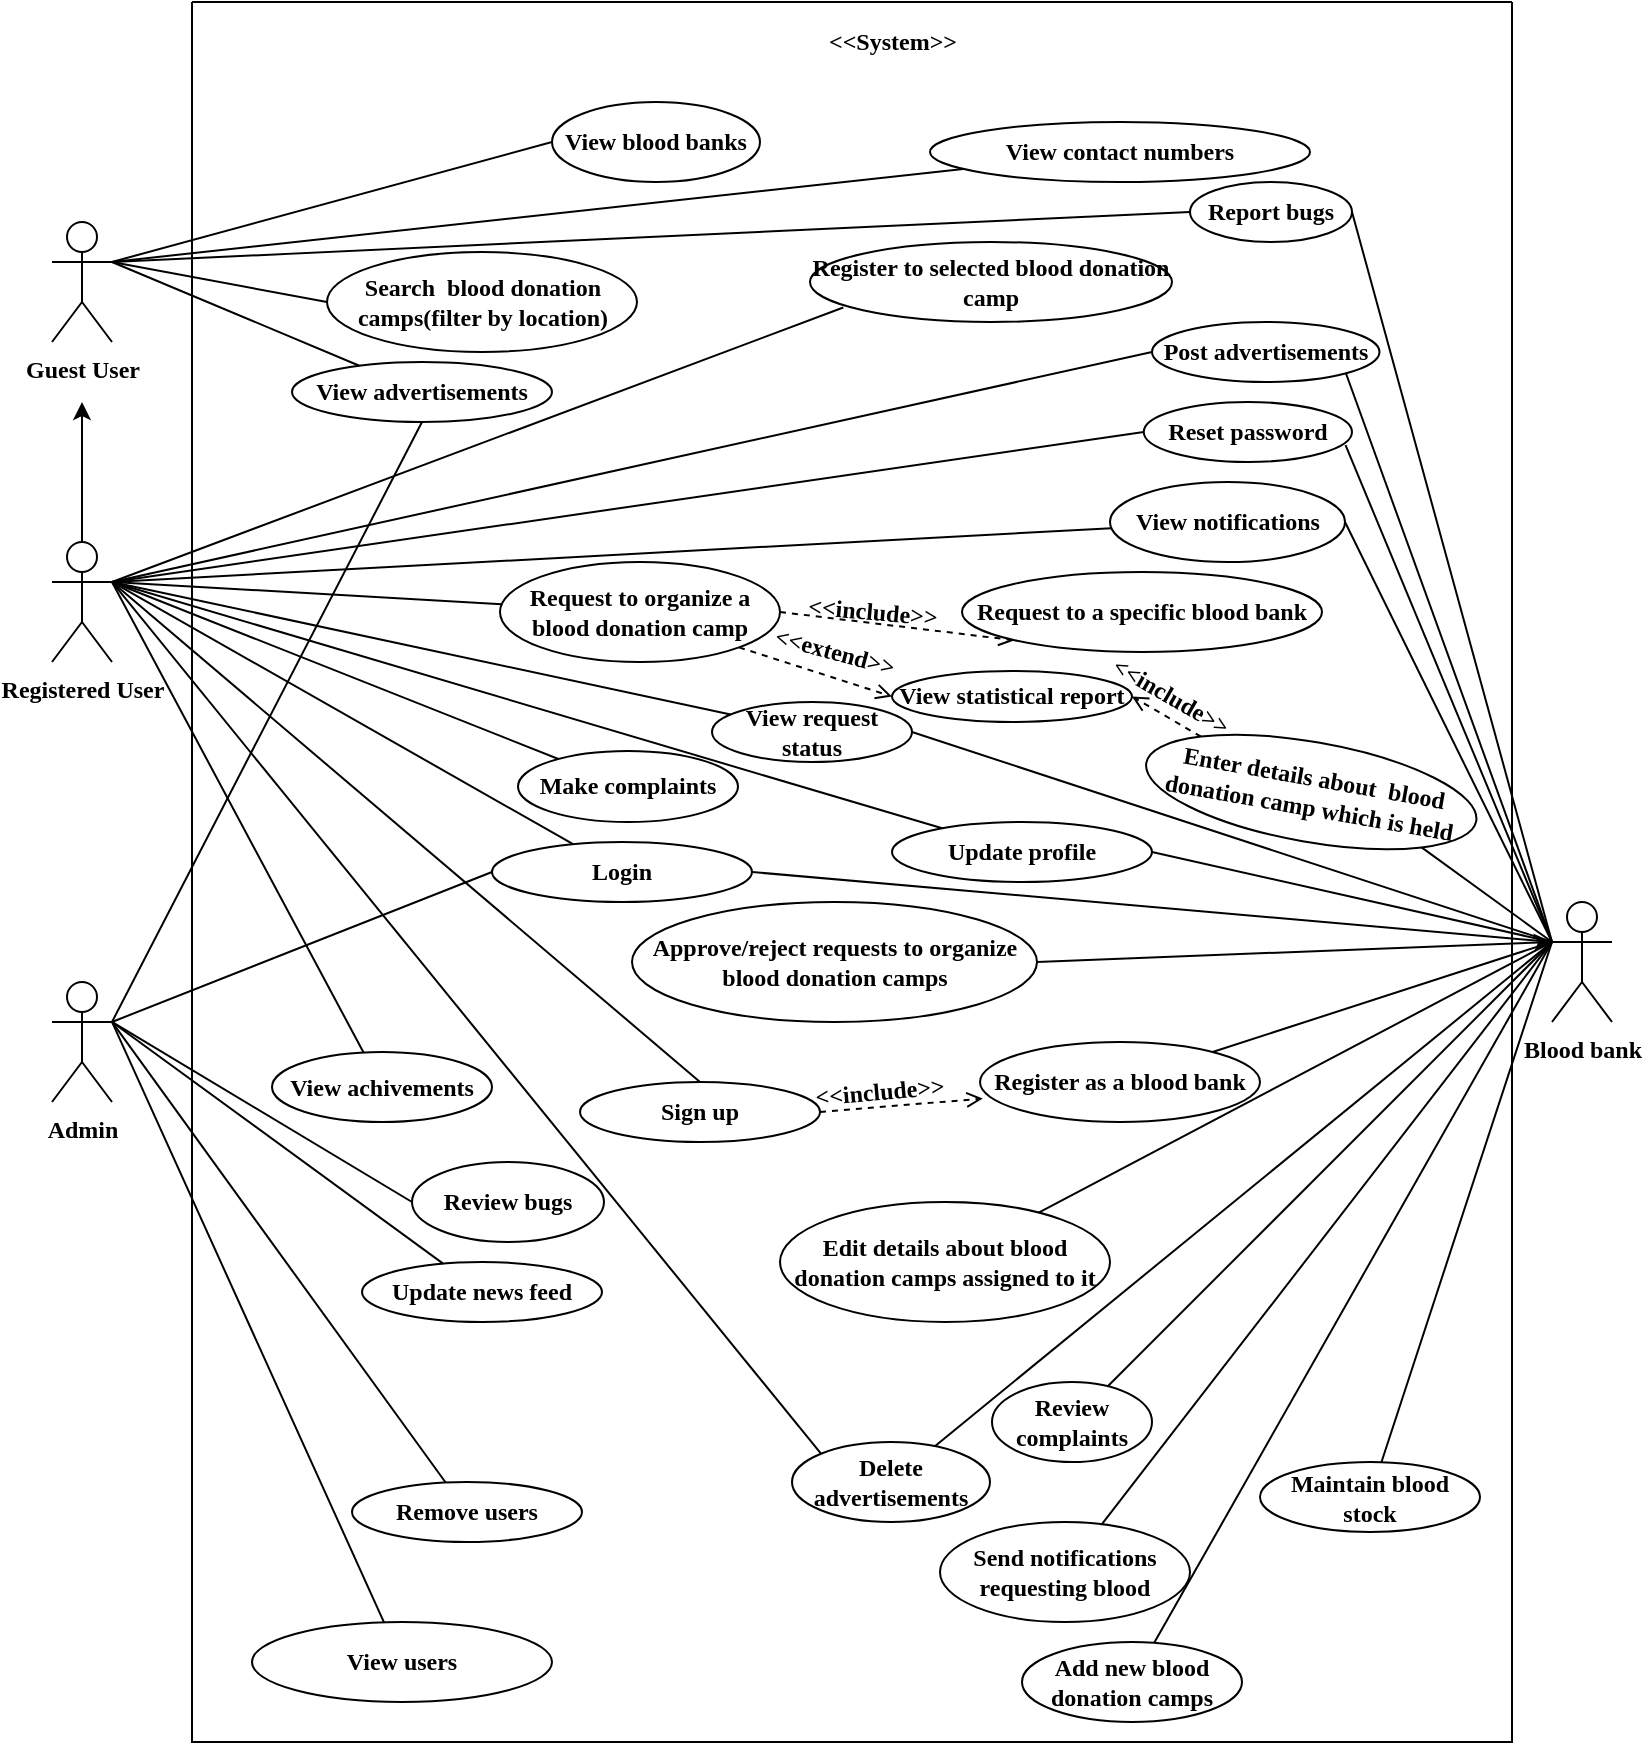 <mxfile version="20.2.3" type="device"><diagram id="ZXV2wwElwLHUhJzTE1sn" name="Page-1"><mxGraphModel dx="1351" dy="873" grid="1" gridSize="10" guides="1" tooltips="1" connect="1" arrows="1" fold="1" page="1" pageScale="1" pageWidth="827" pageHeight="1169" math="0" shadow="0"><root><mxCell id="0"/><mxCell id="1" parent="0"/><mxCell id="oLGdxJ7gPRpeYlIBo3qu-3" value="" style="swimlane;startSize=0;fontFamily=Garamond;fontStyle=1" parent="1" vertex="1"><mxGeometry x="100" y="150" width="660" height="870" as="geometry"><mxRectangle x="100" y="150" width="50" height="40" as="alternateBounds"/></mxGeometry></mxCell><mxCell id="oLGdxJ7gPRpeYlIBo3qu-8" value="Search&amp;nbsp; blood donation camps(filter by location)" style="ellipse;whiteSpace=wrap;html=1;fontFamily=Garamond;fontStyle=1" parent="oLGdxJ7gPRpeYlIBo3qu-3" vertex="1"><mxGeometry x="67.5" y="125" width="155" height="50" as="geometry"/></mxCell><mxCell id="oLGdxJ7gPRpeYlIBo3qu-9" value="Register to selected blood donation camp" style="ellipse;whiteSpace=wrap;html=1;fontFamily=Garamond;fontStyle=1" parent="oLGdxJ7gPRpeYlIBo3qu-3" vertex="1"><mxGeometry x="309" y="120" width="181" height="40" as="geometry"/></mxCell><mxCell id="oLGdxJ7gPRpeYlIBo3qu-15" value="View request status" style="ellipse;whiteSpace=wrap;html=1;fontFamily=Garamond;fontStyle=1" parent="oLGdxJ7gPRpeYlIBo3qu-3" vertex="1"><mxGeometry x="260" y="350" width="100" height="30" as="geometry"/></mxCell><mxCell id="oLGdxJ7gPRpeYlIBo3qu-20" style="edgeStyle=none;rounded=0;orthogonalLoop=1;jettySize=auto;html=1;exitX=1;exitY=0.5;exitDx=0;exitDy=0;entryX=0;entryY=1;entryDx=0;entryDy=0;endArrow=open;endFill=0;dashed=1;fontFamily=Garamond;fontStyle=1" parent="oLGdxJ7gPRpeYlIBo3qu-3" source="oLGdxJ7gPRpeYlIBo3qu-17" target="oLGdxJ7gPRpeYlIBo3qu-19" edge="1"><mxGeometry relative="1" as="geometry"/></mxCell><mxCell id="Yro09UDVtqFfoqV40f-q-17" style="edgeStyle=none;rounded=0;orthogonalLoop=1;jettySize=auto;html=1;exitX=1;exitY=1;exitDx=0;exitDy=0;entryX=0;entryY=0.5;entryDx=0;entryDy=0;dashed=1;endArrow=open;endFill=0;fontFamily=Garamond;fontStyle=1" parent="oLGdxJ7gPRpeYlIBo3qu-3" source="oLGdxJ7gPRpeYlIBo3qu-17" target="oLGdxJ7gPRpeYlIBo3qu-73" edge="1"><mxGeometry relative="1" as="geometry"/></mxCell><mxCell id="oLGdxJ7gPRpeYlIBo3qu-17" value="Request to organize a blood donation camp" style="ellipse;whiteSpace=wrap;html=1;fontFamily=Garamond;fontStyle=1" parent="oLGdxJ7gPRpeYlIBo3qu-3" vertex="1"><mxGeometry x="154" y="280" width="140" height="50" as="geometry"/></mxCell><mxCell id="oLGdxJ7gPRpeYlIBo3qu-19" value="Request to a specific blood bank" style="ellipse;whiteSpace=wrap;html=1;fontFamily=Garamond;fontStyle=1" parent="oLGdxJ7gPRpeYlIBo3qu-3" vertex="1"><mxGeometry x="385" y="285" width="180" height="40" as="geometry"/></mxCell><mxCell id="oLGdxJ7gPRpeYlIBo3qu-22" value="&amp;lt;&amp;lt;include&amp;gt;&amp;gt;" style="text;html=1;align=center;verticalAlign=middle;resizable=0;points=[];autosize=1;strokeColor=none;fillColor=none;rotation=5;fontFamily=Garamond;fontStyle=1" parent="oLGdxJ7gPRpeYlIBo3qu-3" vertex="1"><mxGeometry x="295" y="295" width="90" height="20" as="geometry"/></mxCell><mxCell id="oLGdxJ7gPRpeYlIBo3qu-23" value="Make complaints" style="ellipse;whiteSpace=wrap;html=1;fontFamily=Garamond;fontStyle=1" parent="oLGdxJ7gPRpeYlIBo3qu-3" vertex="1"><mxGeometry x="163" y="374.5" width="110" height="35.5" as="geometry"/></mxCell><mxCell id="oLGdxJ7gPRpeYlIBo3qu-25" value="Login" style="ellipse;whiteSpace=wrap;html=1;fontFamily=Garamond;fontStyle=1" parent="oLGdxJ7gPRpeYlIBo3qu-3" vertex="1"><mxGeometry x="150" y="420" width="130" height="30" as="geometry"/></mxCell><mxCell id="oLGdxJ7gPRpeYlIBo3qu-26" value="Update profile" style="ellipse;whiteSpace=wrap;html=1;fontFamily=Garamond;fontStyle=1" parent="oLGdxJ7gPRpeYlIBo3qu-3" vertex="1"><mxGeometry x="350" y="410" width="130" height="30" as="geometry"/></mxCell><mxCell id="oLGdxJ7gPRpeYlIBo3qu-34" value="View contact numbers" style="ellipse;whiteSpace=wrap;html=1;fontFamily=Garamond;fontStyle=1" parent="oLGdxJ7gPRpeYlIBo3qu-3" vertex="1"><mxGeometry x="369" y="60" width="190" height="30" as="geometry"/></mxCell><mxCell id="oLGdxJ7gPRpeYlIBo3qu-71" style="edgeStyle=none;rounded=0;orthogonalLoop=1;jettySize=auto;html=1;exitX=1;exitY=0.5;exitDx=0;exitDy=0;entryX=0.01;entryY=0.707;entryDx=0;entryDy=0;entryPerimeter=0;endArrow=open;endFill=0;dashed=1;fontFamily=Garamond;fontStyle=1" parent="oLGdxJ7gPRpeYlIBo3qu-3" source="oLGdxJ7gPRpeYlIBo3qu-36" target="oLGdxJ7gPRpeYlIBo3qu-38" edge="1"><mxGeometry relative="1" as="geometry"/></mxCell><mxCell id="oLGdxJ7gPRpeYlIBo3qu-36" value="Sign up" style="ellipse;whiteSpace=wrap;html=1;fontFamily=Garamond;fontStyle=1" parent="oLGdxJ7gPRpeYlIBo3qu-3" vertex="1"><mxGeometry x="194" y="540" width="120" height="30" as="geometry"/></mxCell><mxCell id="oLGdxJ7gPRpeYlIBo3qu-38" value="Register as a blood bank" style="ellipse;whiteSpace=wrap;html=1;fontFamily=Garamond;fontStyle=1" parent="oLGdxJ7gPRpeYlIBo3qu-3" vertex="1"><mxGeometry x="394" y="520" width="140" height="40" as="geometry"/></mxCell><mxCell id="oLGdxJ7gPRpeYlIBo3qu-41" value="&amp;lt;&amp;lt;include&amp;gt;&amp;gt;" style="text;html=1;strokeColor=none;fillColor=none;align=center;verticalAlign=middle;whiteSpace=wrap;rounded=0;rotation=-5;fontFamily=Garamond;fontStyle=1" parent="oLGdxJ7gPRpeYlIBo3qu-3" vertex="1"><mxGeometry x="314" y="530" width="60" height="30" as="geometry"/></mxCell><mxCell id="oLGdxJ7gPRpeYlIBo3qu-51" value="Update news feed" style="ellipse;whiteSpace=wrap;html=1;fontFamily=Garamond;fontStyle=1" parent="oLGdxJ7gPRpeYlIBo3qu-3" vertex="1"><mxGeometry x="85" y="630" width="120" height="30" as="geometry"/></mxCell><mxCell id="oLGdxJ7gPRpeYlIBo3qu-53" value="Remove users" style="ellipse;whiteSpace=wrap;html=1;fontFamily=Garamond;fontStyle=1" parent="oLGdxJ7gPRpeYlIBo3qu-3" vertex="1"><mxGeometry x="80" y="740" width="115" height="30" as="geometry"/></mxCell><mxCell id="oLGdxJ7gPRpeYlIBo3qu-55" value="Add new blood donation camps" style="ellipse;whiteSpace=wrap;html=1;fontFamily=Garamond;fontStyle=1" parent="oLGdxJ7gPRpeYlIBo3qu-3" vertex="1"><mxGeometry x="415" y="820" width="110" height="40" as="geometry"/></mxCell><mxCell id="oLGdxJ7gPRpeYlIBo3qu-57" value="Approve/reject requests to organize blood donation camps" style="ellipse;whiteSpace=wrap;html=1;fontFamily=Garamond;fontStyle=1" parent="oLGdxJ7gPRpeYlIBo3qu-3" vertex="1"><mxGeometry x="220" y="450" width="202.5" height="60" as="geometry"/></mxCell><mxCell id="oLGdxJ7gPRpeYlIBo3qu-59" value="Post advertisements" style="ellipse;whiteSpace=wrap;html=1;fontFamily=Garamond;fontStyle=1" parent="oLGdxJ7gPRpeYlIBo3qu-3" vertex="1"><mxGeometry x="480" y="160" width="113.75" height="30" as="geometry"/></mxCell><mxCell id="oLGdxJ7gPRpeYlIBo3qu-61" value="Delete advertisements" style="ellipse;whiteSpace=wrap;html=1;fontFamily=Garamond;fontStyle=1" parent="oLGdxJ7gPRpeYlIBo3qu-3" vertex="1"><mxGeometry x="300" y="720" width="99" height="40" as="geometry"/></mxCell><mxCell id="oLGdxJ7gPRpeYlIBo3qu-63" value="Send notifications requesting blood" style="ellipse;whiteSpace=wrap;html=1;fontFamily=Garamond;fontStyle=1" parent="oLGdxJ7gPRpeYlIBo3qu-3" vertex="1"><mxGeometry x="374" y="760" width="125" height="50" as="geometry"/></mxCell><mxCell id="oLGdxJ7gPRpeYlIBo3qu-65" value="View notifications" style="ellipse;whiteSpace=wrap;html=1;fontFamily=Garamond;fontStyle=1" parent="oLGdxJ7gPRpeYlIBo3qu-3" vertex="1"><mxGeometry x="459" y="240" width="117.5" height="40" as="geometry"/></mxCell><mxCell id="oLGdxJ7gPRpeYlIBo3qu-68" value="Reset password" style="ellipse;whiteSpace=wrap;html=1;fontFamily=Garamond;fontStyle=1" parent="oLGdxJ7gPRpeYlIBo3qu-3" vertex="1"><mxGeometry x="475.88" y="200" width="104.12" height="30" as="geometry"/></mxCell><mxCell id="oLGdxJ7gPRpeYlIBo3qu-73" value="View statistical report" style="ellipse;whiteSpace=wrap;html=1;fontFamily=Garamond;fontStyle=1" parent="oLGdxJ7gPRpeYlIBo3qu-3" vertex="1"><mxGeometry x="350" y="334.5" width="120" height="25.5" as="geometry"/></mxCell><mxCell id="oLGdxJ7gPRpeYlIBo3qu-75" value="View users" style="ellipse;whiteSpace=wrap;html=1;fontFamily=Garamond;fontStyle=1" parent="oLGdxJ7gPRpeYlIBo3qu-3" vertex="1"><mxGeometry x="30" y="810" width="150" height="40" as="geometry"/></mxCell><mxCell id="oLGdxJ7gPRpeYlIBo3qu-77" value="View blood banks" style="ellipse;whiteSpace=wrap;html=1;fontFamily=Garamond;fontStyle=1" parent="oLGdxJ7gPRpeYlIBo3qu-3" vertex="1"><mxGeometry x="180" y="50" width="104" height="40" as="geometry"/></mxCell><mxCell id="oLGdxJ7gPRpeYlIBo3qu-79" value="View advertisements" style="ellipse;whiteSpace=wrap;html=1;fontFamily=Garamond;fontStyle=1" parent="oLGdxJ7gPRpeYlIBo3qu-3" vertex="1"><mxGeometry x="50" y="180" width="130" height="30" as="geometry"/></mxCell><mxCell id="oLGdxJ7gPRpeYlIBo3qu-86" style="edgeStyle=none;rounded=0;orthogonalLoop=1;jettySize=auto;html=1;exitX=0.5;exitY=1;exitDx=0;exitDy=0;endArrow=none;endFill=0;fontFamily=Garamond;fontStyle=1" parent="oLGdxJ7gPRpeYlIBo3qu-3" source="oLGdxJ7gPRpeYlIBo3qu-59" target="oLGdxJ7gPRpeYlIBo3qu-59" edge="1"><mxGeometry relative="1" as="geometry"/></mxCell><mxCell id="Yro09UDVtqFfoqV40f-q-3" value="Edit details about blood donation camps assigned to it" style="ellipse;whiteSpace=wrap;html=1;fontFamily=Garamond;fontStyle=1" parent="oLGdxJ7gPRpeYlIBo3qu-3" vertex="1"><mxGeometry x="294" y="600" width="165" height="60" as="geometry"/></mxCell><mxCell id="Yro09UDVtqFfoqV40f-q-13" style="edgeStyle=none;rounded=0;orthogonalLoop=1;jettySize=auto;html=1;entryX=1;entryY=0.5;entryDx=0;entryDy=0;endArrow=open;endFill=0;dashed=1;exitX=0;exitY=0;exitDx=0;exitDy=0;fontFamily=Garamond;fontStyle=1" parent="oLGdxJ7gPRpeYlIBo3qu-3" source="Yro09UDVtqFfoqV40f-q-7" target="oLGdxJ7gPRpeYlIBo3qu-73" edge="1"><mxGeometry relative="1" as="geometry"><mxPoint x="515" y="354.5" as="sourcePoint"/></mxGeometry></mxCell><mxCell id="Yro09UDVtqFfoqV40f-q-7" value="Enter details about&amp;nbsp; blood donation camp which is held" style="ellipse;whiteSpace=wrap;html=1;fontFamily=Garamond;fontStyle=1;rotation=10;" parent="oLGdxJ7gPRpeYlIBo3qu-3" vertex="1"><mxGeometry x="475.88" y="370" width="167.5" height="50" as="geometry"/></mxCell><mxCell id="Yro09UDVtqFfoqV40f-q-9" value="&amp;lt;&amp;lt;include&amp;gt;&amp;gt;" style="text;html=1;align=center;verticalAlign=middle;resizable=0;points=[];autosize=1;strokeColor=none;fillColor=none;rotation=30;fontFamily=Garamond;fontStyle=1" parent="oLGdxJ7gPRpeYlIBo3qu-3" vertex="1"><mxGeometry x="444" y="337.25" width="90" height="20" as="geometry"/></mxCell><mxCell id="Yro09UDVtqFfoqV40f-q-19" value="&amp;lt;&amp;lt;extend&amp;gt;&amp;gt;" style="text;html=1;align=center;verticalAlign=middle;resizable=0;points=[];autosize=1;strokeColor=none;fillColor=none;rotation=15;fontFamily=Garamond;fontStyle=1" parent="oLGdxJ7gPRpeYlIBo3qu-3" vertex="1"><mxGeometry x="281.25" y="315" width="80" height="20" as="geometry"/></mxCell><mxCell id="NiWCCNziWnPYKZek0yWk-1" value="&lt;font face=&quot;Garamond&quot;&gt;&lt;b&gt;Review complaints&lt;/b&gt;&lt;/font&gt;" style="ellipse;whiteSpace=wrap;html=1;" parent="oLGdxJ7gPRpeYlIBo3qu-3" vertex="1"><mxGeometry x="400" y="690" width="80" height="40" as="geometry"/></mxCell><mxCell id="NiWCCNziWnPYKZek0yWk-5" value="&lt;b&gt;Report bugs&lt;/b&gt;" style="ellipse;whiteSpace=wrap;html=1;fontFamily=Garamond;" parent="oLGdxJ7gPRpeYlIBo3qu-3" vertex="1"><mxGeometry x="499" y="90" width="81" height="30" as="geometry"/></mxCell><mxCell id="NiWCCNziWnPYKZek0yWk-8" value="&lt;b&gt;Review bugs&lt;/b&gt;" style="ellipse;whiteSpace=wrap;html=1;fontFamily=Garamond;" parent="oLGdxJ7gPRpeYlIBo3qu-3" vertex="1"><mxGeometry x="110" y="580" width="96" height="40" as="geometry"/></mxCell><mxCell id="NiWCCNziWnPYKZek0yWk-10" value="&lt;b&gt;Maintain blood stock&lt;/b&gt;" style="ellipse;whiteSpace=wrap;html=1;fontFamily=Garamond;" parent="oLGdxJ7gPRpeYlIBo3qu-3" vertex="1"><mxGeometry x="534" y="730" width="110" height="35" as="geometry"/></mxCell><mxCell id="NiWCCNziWnPYKZek0yWk-12" value="&lt;b&gt;View achivements&lt;/b&gt;" style="ellipse;whiteSpace=wrap;html=1;fontFamily=Garamond;" parent="oLGdxJ7gPRpeYlIBo3qu-3" vertex="1"><mxGeometry x="40" y="525" width="110" height="35" as="geometry"/></mxCell><mxCell id="oLGdxJ7gPRpeYlIBo3qu-12" style="edgeStyle=none;rounded=0;orthogonalLoop=1;jettySize=auto;html=1;exitX=1;exitY=0.333;exitDx=0;exitDy=0;exitPerimeter=0;endArrow=none;endFill=0;entryX=0.092;entryY=0.818;entryDx=0;entryDy=0;entryPerimeter=0;fontFamily=Garamond;fontStyle=1" parent="1" source="oLGdxJ7gPRpeYlIBo3qu-4" target="oLGdxJ7gPRpeYlIBo3qu-9" edge="1"><mxGeometry relative="1" as="geometry"><mxPoint x="440" y="320" as="targetPoint"/></mxGeometry></mxCell><mxCell id="oLGdxJ7gPRpeYlIBo3qu-44" style="edgeStyle=none;rounded=0;orthogonalLoop=1;jettySize=auto;html=1;exitX=1;exitY=0.333;exitDx=0;exitDy=0;exitPerimeter=0;entryX=0.5;entryY=0;entryDx=0;entryDy=0;endArrow=none;endFill=0;fontFamily=Garamond;fontStyle=1" parent="1" source="oLGdxJ7gPRpeYlIBo3qu-4" target="oLGdxJ7gPRpeYlIBo3qu-36" edge="1"><mxGeometry relative="1" as="geometry"/></mxCell><mxCell id="8dMoeBqm9UpOfFHpVU2N-1" style="edgeStyle=orthogonalEdgeStyle;rounded=0;orthogonalLoop=1;jettySize=auto;html=1;fontFamily=Garamond;fontStyle=1" parent="1" source="oLGdxJ7gPRpeYlIBo3qu-4" edge="1"><mxGeometry relative="1" as="geometry"><mxPoint x="45" y="350" as="targetPoint"/></mxGeometry></mxCell><mxCell id="oLGdxJ7gPRpeYlIBo3qu-4" value="&lt;span&gt;Registered User&lt;/span&gt;" style="shape=umlActor;verticalLabelPosition=bottom;verticalAlign=top;html=1;outlineConnect=0;fontFamily=Garamond;fontStyle=1" parent="1" vertex="1"><mxGeometry x="30" y="420" width="30" height="60" as="geometry"/></mxCell><mxCell id="oLGdxJ7gPRpeYlIBo3qu-5" value="&lt;span&gt;Guest User&lt;/span&gt;" style="shape=umlActor;verticalLabelPosition=bottom;verticalAlign=top;html=1;outlineConnect=0;fontFamily=Garamond;fontStyle=1" parent="1" vertex="1"><mxGeometry x="30" y="260" width="30" height="60" as="geometry"/></mxCell><mxCell id="oLGdxJ7gPRpeYlIBo3qu-11" style="edgeStyle=none;rounded=0;orthogonalLoop=1;jettySize=auto;html=1;exitX=0;exitY=0.5;exitDx=0;exitDy=0;entryX=1;entryY=0.333;entryDx=0;entryDy=0;entryPerimeter=0;endArrow=none;endFill=0;fontFamily=Garamond;fontStyle=1" parent="1" source="oLGdxJ7gPRpeYlIBo3qu-8" target="oLGdxJ7gPRpeYlIBo3qu-5" edge="1"><mxGeometry relative="1" as="geometry"/></mxCell><mxCell id="oLGdxJ7gPRpeYlIBo3qu-16" style="edgeStyle=none;rounded=0;orthogonalLoop=1;jettySize=auto;html=1;entryX=1;entryY=0.333;entryDx=0;entryDy=0;entryPerimeter=0;endArrow=none;endFill=0;fontFamily=Garamond;fontStyle=1" parent="1" source="oLGdxJ7gPRpeYlIBo3qu-15" target="oLGdxJ7gPRpeYlIBo3qu-4" edge="1"><mxGeometry relative="1" as="geometry"/></mxCell><mxCell id="oLGdxJ7gPRpeYlIBo3qu-18" style="edgeStyle=none;rounded=0;orthogonalLoop=1;jettySize=auto;html=1;entryX=1;entryY=0.333;entryDx=0;entryDy=0;entryPerimeter=0;endArrow=none;endFill=0;fontFamily=Garamond;fontStyle=1" parent="1" source="oLGdxJ7gPRpeYlIBo3qu-17" target="oLGdxJ7gPRpeYlIBo3qu-4" edge="1"><mxGeometry relative="1" as="geometry"/></mxCell><mxCell id="oLGdxJ7gPRpeYlIBo3qu-24" style="edgeStyle=none;rounded=0;orthogonalLoop=1;jettySize=auto;html=1;entryX=1;entryY=0.333;entryDx=0;entryDy=0;entryPerimeter=0;endArrow=none;endFill=0;fontFamily=Garamond;fontStyle=1" parent="1" source="oLGdxJ7gPRpeYlIBo3qu-23" target="oLGdxJ7gPRpeYlIBo3qu-4" edge="1"><mxGeometry relative="1" as="geometry"/></mxCell><mxCell id="oLGdxJ7gPRpeYlIBo3qu-28" style="edgeStyle=none;rounded=0;orthogonalLoop=1;jettySize=auto;html=1;entryX=1;entryY=0.333;entryDx=0;entryDy=0;entryPerimeter=0;endArrow=none;endFill=0;fontFamily=Garamond;fontStyle=1" parent="1" source="oLGdxJ7gPRpeYlIBo3qu-25" target="oLGdxJ7gPRpeYlIBo3qu-4" edge="1"><mxGeometry relative="1" as="geometry"/></mxCell><mxCell id="oLGdxJ7gPRpeYlIBo3qu-29" style="rounded=0;orthogonalLoop=1;jettySize=auto;html=1;endArrow=none;endFill=0;entryX=1;entryY=0.333;entryDx=0;entryDy=0;entryPerimeter=0;fontFamily=Garamond;fontStyle=1" parent="1" source="oLGdxJ7gPRpeYlIBo3qu-26" target="oLGdxJ7gPRpeYlIBo3qu-4" edge="1"><mxGeometry relative="1" as="geometry"><mxPoint x="70" y="430" as="targetPoint"/></mxGeometry></mxCell><mxCell id="oLGdxJ7gPRpeYlIBo3qu-43" style="edgeStyle=none;rounded=0;orthogonalLoop=1;jettySize=auto;html=1;exitX=1;exitY=0.333;exitDx=0;exitDy=0;exitPerimeter=0;entryX=0;entryY=0.5;entryDx=0;entryDy=0;endArrow=none;endFill=0;fontFamily=Garamond;fontStyle=1" parent="1" source="oLGdxJ7gPRpeYlIBo3qu-30" target="oLGdxJ7gPRpeYlIBo3qu-25" edge="1"><mxGeometry relative="1" as="geometry"/></mxCell><mxCell id="oLGdxJ7gPRpeYlIBo3qu-30" value="&lt;span&gt;Admin&lt;/span&gt;" style="shape=umlActor;verticalLabelPosition=bottom;verticalAlign=top;html=1;outlineConnect=0;fontFamily=Garamond;fontStyle=1" parent="1" vertex="1"><mxGeometry x="30" y="640" width="30" height="60" as="geometry"/></mxCell><mxCell id="oLGdxJ7gPRpeYlIBo3qu-35" style="edgeStyle=none;rounded=0;orthogonalLoop=1;jettySize=auto;html=1;entryX=1;entryY=0.333;entryDx=0;entryDy=0;entryPerimeter=0;endArrow=none;endFill=0;fontFamily=Garamond;fontStyle=1" parent="1" source="oLGdxJ7gPRpeYlIBo3qu-34" target="oLGdxJ7gPRpeYlIBo3qu-5" edge="1"><mxGeometry relative="1" as="geometry"/></mxCell><mxCell id="oLGdxJ7gPRpeYlIBo3qu-39" style="edgeStyle=none;rounded=0;orthogonalLoop=1;jettySize=auto;html=1;endArrow=none;endFill=0;exitX=0;exitY=0.333;exitDx=0;exitDy=0;exitPerimeter=0;fontFamily=Garamond;fontStyle=1" parent="1" source="oLGdxJ7gPRpeYlIBo3qu-37" target="oLGdxJ7gPRpeYlIBo3qu-38" edge="1"><mxGeometry relative="1" as="geometry"/></mxCell><mxCell id="oLGdxJ7gPRpeYlIBo3qu-60" style="edgeStyle=none;rounded=0;orthogonalLoop=1;jettySize=auto;html=1;exitX=0;exitY=0.333;exitDx=0;exitDy=0;exitPerimeter=0;endArrow=none;endFill=0;entryX=1;entryY=1;entryDx=0;entryDy=0;fontFamily=Garamond;fontStyle=1" parent="1" source="oLGdxJ7gPRpeYlIBo3qu-37" target="oLGdxJ7gPRpeYlIBo3qu-59" edge="1"><mxGeometry relative="1" as="geometry"/></mxCell><mxCell id="8dMoeBqm9UpOfFHpVU2N-3" style="edgeStyle=none;rounded=0;orthogonalLoop=1;jettySize=auto;html=1;exitX=0;exitY=0.333;exitDx=0;exitDy=0;exitPerimeter=0;entryX=1;entryY=0.5;entryDx=0;entryDy=0;endArrow=none;endFill=0;fontFamily=Garamond;fontStyle=1" parent="1" source="oLGdxJ7gPRpeYlIBo3qu-37" target="oLGdxJ7gPRpeYlIBo3qu-65" edge="1"><mxGeometry relative="1" as="geometry"/></mxCell><mxCell id="oLGdxJ7gPRpeYlIBo3qu-37" value="&lt;span&gt;Blood bank&lt;/span&gt;" style="shape=umlActor;verticalLabelPosition=bottom;verticalAlign=top;html=1;outlineConnect=0;fontFamily=Garamond;fontStyle=1" parent="1" vertex="1"><mxGeometry x="780" y="600" width="30" height="60" as="geometry"/></mxCell><mxCell id="oLGdxJ7gPRpeYlIBo3qu-48" style="edgeStyle=none;rounded=0;orthogonalLoop=1;jettySize=auto;html=1;exitX=1;exitY=0.5;exitDx=0;exitDy=0;entryX=0;entryY=0.333;entryDx=0;entryDy=0;entryPerimeter=0;endArrow=none;endFill=0;fontFamily=Garamond;fontStyle=1" parent="1" source="oLGdxJ7gPRpeYlIBo3qu-25" target="oLGdxJ7gPRpeYlIBo3qu-37" edge="1"><mxGeometry relative="1" as="geometry"/></mxCell><mxCell id="oLGdxJ7gPRpeYlIBo3qu-50" style="edgeStyle=none;rounded=0;orthogonalLoop=1;jettySize=auto;html=1;exitX=1;exitY=0.5;exitDx=0;exitDy=0;entryX=0;entryY=0.333;entryDx=0;entryDy=0;entryPerimeter=0;endArrow=none;endFill=0;fontFamily=Garamond;fontStyle=1" parent="1" source="oLGdxJ7gPRpeYlIBo3qu-26" target="oLGdxJ7gPRpeYlIBo3qu-37" edge="1"><mxGeometry relative="1" as="geometry"/></mxCell><mxCell id="oLGdxJ7gPRpeYlIBo3qu-52" style="rounded=0;orthogonalLoop=1;jettySize=auto;html=1;endArrow=none;endFill=0;entryX=1;entryY=0.333;entryDx=0;entryDy=0;entryPerimeter=0;fontFamily=Garamond;fontStyle=1" parent="1" source="oLGdxJ7gPRpeYlIBo3qu-51" target="oLGdxJ7gPRpeYlIBo3qu-30" edge="1"><mxGeometry relative="1" as="geometry"/></mxCell><mxCell id="oLGdxJ7gPRpeYlIBo3qu-54" style="edgeStyle=none;rounded=0;orthogonalLoop=1;jettySize=auto;html=1;entryX=1;entryY=0.333;entryDx=0;entryDy=0;entryPerimeter=0;endArrow=none;endFill=0;fontFamily=Garamond;fontStyle=1" parent="1" source="oLGdxJ7gPRpeYlIBo3qu-53" target="oLGdxJ7gPRpeYlIBo3qu-30" edge="1"><mxGeometry relative="1" as="geometry"/></mxCell><mxCell id="oLGdxJ7gPRpeYlIBo3qu-56" style="edgeStyle=none;rounded=0;orthogonalLoop=1;jettySize=auto;html=1;entryX=0;entryY=0.333;entryDx=0;entryDy=0;entryPerimeter=0;endArrow=none;endFill=0;fontFamily=Garamond;fontStyle=1" parent="1" source="oLGdxJ7gPRpeYlIBo3qu-55" target="oLGdxJ7gPRpeYlIBo3qu-37" edge="1"><mxGeometry relative="1" as="geometry"/></mxCell><mxCell id="oLGdxJ7gPRpeYlIBo3qu-62" style="edgeStyle=none;rounded=0;orthogonalLoop=1;jettySize=auto;html=1;entryX=0;entryY=0.333;entryDx=0;entryDy=0;entryPerimeter=0;endArrow=none;endFill=0;fontFamily=Garamond;fontStyle=1" parent="1" source="oLGdxJ7gPRpeYlIBo3qu-61" target="oLGdxJ7gPRpeYlIBo3qu-37" edge="1"><mxGeometry relative="1" as="geometry"/></mxCell><mxCell id="oLGdxJ7gPRpeYlIBo3qu-64" style="edgeStyle=none;rounded=0;orthogonalLoop=1;jettySize=auto;html=1;entryX=0;entryY=0.333;entryDx=0;entryDy=0;entryPerimeter=0;endArrow=none;endFill=0;fontFamily=Garamond;fontStyle=1" parent="1" source="oLGdxJ7gPRpeYlIBo3qu-63" target="oLGdxJ7gPRpeYlIBo3qu-37" edge="1"><mxGeometry relative="1" as="geometry"/></mxCell><mxCell id="oLGdxJ7gPRpeYlIBo3qu-67" style="edgeStyle=none;rounded=0;orthogonalLoop=1;jettySize=auto;html=1;entryX=1;entryY=0.333;entryDx=0;entryDy=0;entryPerimeter=0;endArrow=none;endFill=0;fontFamily=Garamond;fontStyle=1" parent="1" source="oLGdxJ7gPRpeYlIBo3qu-65" target="oLGdxJ7gPRpeYlIBo3qu-4" edge="1"><mxGeometry relative="1" as="geometry"/></mxCell><mxCell id="oLGdxJ7gPRpeYlIBo3qu-69" style="edgeStyle=none;rounded=0;orthogonalLoop=1;jettySize=auto;html=1;entryX=0;entryY=0.333;entryDx=0;entryDy=0;entryPerimeter=0;endArrow=none;endFill=0;exitX=0.969;exitY=0.72;exitDx=0;exitDy=0;exitPerimeter=0;fontFamily=Garamond;fontStyle=1" parent="1" source="oLGdxJ7gPRpeYlIBo3qu-68" target="oLGdxJ7gPRpeYlIBo3qu-37" edge="1"><mxGeometry relative="1" as="geometry"/></mxCell><mxCell id="oLGdxJ7gPRpeYlIBo3qu-70" style="edgeStyle=none;rounded=0;orthogonalLoop=1;jettySize=auto;html=1;exitX=0;exitY=0.5;exitDx=0;exitDy=0;entryX=1;entryY=0.333;entryDx=0;entryDy=0;entryPerimeter=0;endArrow=none;endFill=0;fontFamily=Garamond;fontStyle=1" parent="1" source="oLGdxJ7gPRpeYlIBo3qu-68" target="oLGdxJ7gPRpeYlIBo3qu-4" edge="1"><mxGeometry relative="1" as="geometry"/></mxCell><mxCell id="oLGdxJ7gPRpeYlIBo3qu-76" style="edgeStyle=none;rounded=0;orthogonalLoop=1;jettySize=auto;html=1;entryX=1;entryY=0.333;entryDx=0;entryDy=0;entryPerimeter=0;endArrow=none;endFill=0;fontFamily=Garamond;fontStyle=1" parent="1" source="oLGdxJ7gPRpeYlIBo3qu-75" target="oLGdxJ7gPRpeYlIBo3qu-30" edge="1"><mxGeometry relative="1" as="geometry"/></mxCell><mxCell id="oLGdxJ7gPRpeYlIBo3qu-78" style="edgeStyle=none;rounded=0;orthogonalLoop=1;jettySize=auto;html=1;entryX=1;entryY=0.333;entryDx=0;entryDy=0;entryPerimeter=0;endArrow=none;endFill=0;exitX=0;exitY=0.5;exitDx=0;exitDy=0;fontFamily=Garamond;fontStyle=1" parent="1" source="oLGdxJ7gPRpeYlIBo3qu-77" target="oLGdxJ7gPRpeYlIBo3qu-5" edge="1"><mxGeometry relative="1" as="geometry"/></mxCell><mxCell id="oLGdxJ7gPRpeYlIBo3qu-81" style="edgeStyle=none;rounded=0;orthogonalLoop=1;jettySize=auto;html=1;entryX=1;entryY=0.333;entryDx=0;entryDy=0;entryPerimeter=0;endArrow=none;endFill=0;fontFamily=Garamond;fontStyle=1" parent="1" source="oLGdxJ7gPRpeYlIBo3qu-79" target="oLGdxJ7gPRpeYlIBo3qu-5" edge="1"><mxGeometry relative="1" as="geometry"/></mxCell><mxCell id="oLGdxJ7gPRpeYlIBo3qu-84" style="rounded=0;orthogonalLoop=1;jettySize=auto;html=1;exitX=0.5;exitY=1;exitDx=0;exitDy=0;endArrow=none;endFill=0;entryX=1;entryY=0.333;entryDx=0;entryDy=0;entryPerimeter=0;fontFamily=Garamond;fontStyle=1" parent="1" source="oLGdxJ7gPRpeYlIBo3qu-79" target="oLGdxJ7gPRpeYlIBo3qu-30" edge="1"><mxGeometry relative="1" as="geometry"><mxPoint x="80" y="660" as="targetPoint"/></mxGeometry></mxCell><mxCell id="oLGdxJ7gPRpeYlIBo3qu-89" value="&lt;span&gt;&amp;lt;&amp;lt;System&amp;gt;&amp;gt;&lt;/span&gt;" style="text;html=1;align=center;verticalAlign=middle;resizable=0;points=[];autosize=1;strokeColor=none;fillColor=none;fontFamily=Garamond;fontStyle=1" parent="1" vertex="1"><mxGeometry x="410" y="160" width="80" height="20" as="geometry"/></mxCell><mxCell id="Yro09UDVtqFfoqV40f-q-6" style="edgeStyle=none;rounded=0;orthogonalLoop=1;jettySize=auto;html=1;entryX=0;entryY=0.333;entryDx=0;entryDy=0;entryPerimeter=0;endArrow=none;endFill=0;fontFamily=Garamond;fontStyle=1" parent="1" source="Yro09UDVtqFfoqV40f-q-3" target="oLGdxJ7gPRpeYlIBo3qu-37" edge="1"><mxGeometry relative="1" as="geometry"/></mxCell><mxCell id="Yro09UDVtqFfoqV40f-q-11" style="edgeStyle=none;rounded=0;orthogonalLoop=1;jettySize=auto;html=1;entryX=0;entryY=0.333;entryDx=0;entryDy=0;entryPerimeter=0;endArrow=none;endFill=0;exitX=1;exitY=1;exitDx=0;exitDy=0;fontFamily=Garamond;fontStyle=1" parent="1" source="Yro09UDVtqFfoqV40f-q-7" target="oLGdxJ7gPRpeYlIBo3qu-37" edge="1"><mxGeometry relative="1" as="geometry"/></mxCell><mxCell id="Yro09UDVtqFfoqV40f-q-20" style="edgeStyle=none;rounded=0;orthogonalLoop=1;jettySize=auto;html=1;exitX=0;exitY=0.5;exitDx=0;exitDy=0;entryX=1;entryY=0.333;entryDx=0;entryDy=0;entryPerimeter=0;endArrow=none;endFill=0;fontFamily=Garamond;fontStyle=1" parent="1" source="oLGdxJ7gPRpeYlIBo3qu-59" target="oLGdxJ7gPRpeYlIBo3qu-4" edge="1"><mxGeometry relative="1" as="geometry"/></mxCell><mxCell id="Yro09UDVtqFfoqV40f-q-21" style="edgeStyle=none;rounded=0;orthogonalLoop=1;jettySize=auto;html=1;entryX=1;entryY=0.333;entryDx=0;entryDy=0;entryPerimeter=0;endArrow=none;endFill=0;exitX=0;exitY=0;exitDx=0;exitDy=0;fontFamily=Garamond;fontStyle=1" parent="1" source="oLGdxJ7gPRpeYlIBo3qu-61" target="oLGdxJ7gPRpeYlIBo3qu-4" edge="1"><mxGeometry relative="1" as="geometry"/></mxCell><mxCell id="8dMoeBqm9UpOfFHpVU2N-2" style="rounded=0;orthogonalLoop=1;jettySize=auto;html=1;exitX=1;exitY=0.5;exitDx=0;exitDy=0;entryX=0;entryY=0.333;entryDx=0;entryDy=0;entryPerimeter=0;fontFamily=Garamond;fontStyle=1" parent="1" source="oLGdxJ7gPRpeYlIBo3qu-57" target="oLGdxJ7gPRpeYlIBo3qu-37" edge="1"><mxGeometry relative="1" as="geometry"/></mxCell><mxCell id="8dMoeBqm9UpOfFHpVU2N-4" style="edgeStyle=none;rounded=0;orthogonalLoop=1;jettySize=auto;html=1;exitX=1;exitY=0.5;exitDx=0;exitDy=0;entryX=0;entryY=0.333;entryDx=0;entryDy=0;entryPerimeter=0;endArrow=none;endFill=0;fontFamily=Garamond;fontStyle=1" parent="1" source="oLGdxJ7gPRpeYlIBo3qu-15" target="oLGdxJ7gPRpeYlIBo3qu-37" edge="1"><mxGeometry relative="1" as="geometry"/></mxCell><mxCell id="NiWCCNziWnPYKZek0yWk-4" style="edgeStyle=none;rounded=0;orthogonalLoop=1;jettySize=auto;html=1;entryX=0;entryY=0.333;entryDx=0;entryDy=0;entryPerimeter=0;endArrow=none;endFill=0;" parent="1" source="NiWCCNziWnPYKZek0yWk-1" target="oLGdxJ7gPRpeYlIBo3qu-37" edge="1"><mxGeometry relative="1" as="geometry"/></mxCell><mxCell id="NiWCCNziWnPYKZek0yWk-6" style="edgeStyle=none;rounded=0;orthogonalLoop=1;jettySize=auto;html=1;exitX=0;exitY=0.5;exitDx=0;exitDy=0;entryX=1;entryY=0.333;entryDx=0;entryDy=0;entryPerimeter=0;fontFamily=Garamond;endArrow=none;endFill=0;" parent="1" source="NiWCCNziWnPYKZek0yWk-5" target="oLGdxJ7gPRpeYlIBo3qu-5" edge="1"><mxGeometry relative="1" as="geometry"/></mxCell><mxCell id="NiWCCNziWnPYKZek0yWk-7" style="edgeStyle=none;rounded=0;orthogonalLoop=1;jettySize=auto;html=1;exitX=1;exitY=0.5;exitDx=0;exitDy=0;entryX=0;entryY=0.333;entryDx=0;entryDy=0;entryPerimeter=0;fontFamily=Garamond;endArrow=none;endFill=0;" parent="1" source="NiWCCNziWnPYKZek0yWk-5" target="oLGdxJ7gPRpeYlIBo3qu-37" edge="1"><mxGeometry relative="1" as="geometry"/></mxCell><mxCell id="NiWCCNziWnPYKZek0yWk-9" style="edgeStyle=none;rounded=0;orthogonalLoop=1;jettySize=auto;html=1;exitX=0;exitY=0.5;exitDx=0;exitDy=0;entryX=1;entryY=0.333;entryDx=0;entryDy=0;entryPerimeter=0;fontFamily=Garamond;endArrow=none;endFill=0;" parent="1" source="NiWCCNziWnPYKZek0yWk-8" target="oLGdxJ7gPRpeYlIBo3qu-30" edge="1"><mxGeometry relative="1" as="geometry"/></mxCell><mxCell id="NiWCCNziWnPYKZek0yWk-11" style="edgeStyle=none;rounded=0;orthogonalLoop=1;jettySize=auto;html=1;entryX=0;entryY=0.333;entryDx=0;entryDy=0;entryPerimeter=0;fontFamily=Garamond;endArrow=none;endFill=0;" parent="1" source="NiWCCNziWnPYKZek0yWk-10" target="oLGdxJ7gPRpeYlIBo3qu-37" edge="1"><mxGeometry relative="1" as="geometry"/></mxCell><mxCell id="NiWCCNziWnPYKZek0yWk-13" style="edgeStyle=none;rounded=0;orthogonalLoop=1;jettySize=auto;html=1;entryX=1;entryY=0.333;entryDx=0;entryDy=0;entryPerimeter=0;fontFamily=Garamond;endArrow=none;endFill=0;" parent="1" source="NiWCCNziWnPYKZek0yWk-12" target="oLGdxJ7gPRpeYlIBo3qu-4" edge="1"><mxGeometry relative="1" as="geometry"/></mxCell></root></mxGraphModel></diagram></mxfile>